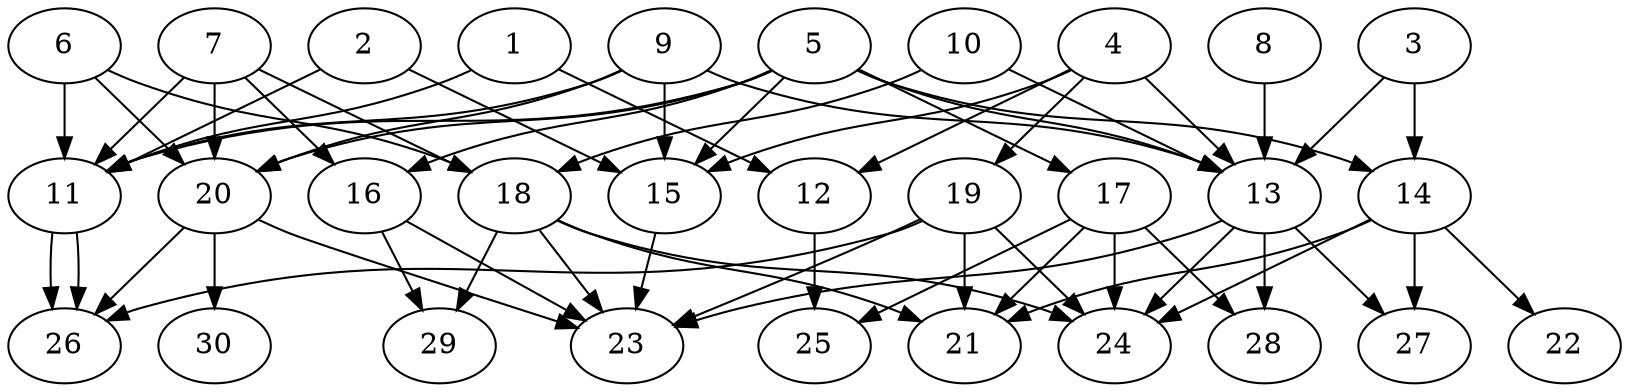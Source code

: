 // DAG automatically generated by daggen at Thu Oct  3 14:04:19 2019
// ./daggen --dot -n 30 --ccr 0.3 --fat 0.7 --regular 0.9 --density 0.6 --mindata 5242880 --maxdata 52428800 
digraph G {
  1 [size="127156907", alpha="0.06", expect_size="38147072"] 
  1 -> 11 [size ="38147072"]
  1 -> 12 [size ="38147072"]
  2 [size="36956160", alpha="0.14", expect_size="11086848"] 
  2 -> 11 [size ="11086848"]
  2 -> 15 [size ="11086848"]
  3 [size="88176640", alpha="0.14", expect_size="26452992"] 
  3 -> 13 [size ="26452992"]
  3 -> 14 [size ="26452992"]
  4 [size="39338667", alpha="0.00", expect_size="11801600"] 
  4 -> 12 [size ="11801600"]
  4 -> 13 [size ="11801600"]
  4 -> 15 [size ="11801600"]
  4 -> 19 [size ="11801600"]
  5 [size="98911573", alpha="0.09", expect_size="29673472"] 
  5 -> 11 [size ="29673472"]
  5 -> 13 [size ="29673472"]
  5 -> 14 [size ="29673472"]
  5 -> 15 [size ="29673472"]
  5 -> 16 [size ="29673472"]
  5 -> 17 [size ="29673472"]
  5 -> 20 [size ="29673472"]
  6 [size="27330560", alpha="0.05", expect_size="8199168"] 
  6 -> 11 [size ="8199168"]
  6 -> 18 [size ="8199168"]
  6 -> 20 [size ="8199168"]
  7 [size="150715733", alpha="0.05", expect_size="45214720"] 
  7 -> 11 [size ="45214720"]
  7 -> 16 [size ="45214720"]
  7 -> 18 [size ="45214720"]
  7 -> 20 [size ="45214720"]
  8 [size="34044587", alpha="0.12", expect_size="10213376"] 
  8 -> 13 [size ="10213376"]
  9 [size="61330773", alpha="0.03", expect_size="18399232"] 
  9 -> 11 [size ="18399232"]
  9 -> 13 [size ="18399232"]
  9 -> 15 [size ="18399232"]
  9 -> 20 [size ="18399232"]
  10 [size="90961920", alpha="0.19", expect_size="27288576"] 
  10 -> 13 [size ="27288576"]
  10 -> 18 [size ="27288576"]
  11 [size="29757440", alpha="0.06", expect_size="8927232"] 
  11 -> 26 [size ="8927232"]
  11 -> 26 [size ="8927232"]
  12 [size="77441707", alpha="0.17", expect_size="23232512"] 
  12 -> 25 [size ="23232512"]
  13 [size="32624640", alpha="0.10", expect_size="9787392"] 
  13 -> 23 [size ="9787392"]
  13 -> 24 [size ="9787392"]
  13 -> 27 [size ="9787392"]
  13 -> 28 [size ="9787392"]
  14 [size="139147947", alpha="0.15", expect_size="41744384"] 
  14 -> 21 [size ="41744384"]
  14 -> 22 [size ="41744384"]
  14 -> 24 [size ="41744384"]
  14 -> 27 [size ="41744384"]
  15 [size="142356480", alpha="0.16", expect_size="42706944"] 
  15 -> 23 [size ="42706944"]
  16 [size="54678187", alpha="0.02", expect_size="16403456"] 
  16 -> 23 [size ="16403456"]
  16 -> 29 [size ="16403456"]
  17 [size="97696427", alpha="0.19", expect_size="29308928"] 
  17 -> 21 [size ="29308928"]
  17 -> 24 [size ="29308928"]
  17 -> 25 [size ="29308928"]
  17 -> 28 [size ="29308928"]
  18 [size="133696853", alpha="0.06", expect_size="40109056"] 
  18 -> 21 [size ="40109056"]
  18 -> 23 [size ="40109056"]
  18 -> 24 [size ="40109056"]
  18 -> 29 [size ="40109056"]
  19 [size="67017387", alpha="0.02", expect_size="20105216"] 
  19 -> 21 [size ="20105216"]
  19 -> 23 [size ="20105216"]
  19 -> 24 [size ="20105216"]
  19 -> 26 [size ="20105216"]
  20 [size="92934827", alpha="0.08", expect_size="27880448"] 
  20 -> 23 [size ="27880448"]
  20 -> 26 [size ="27880448"]
  20 -> 30 [size ="27880448"]
  21 [size="87951360", alpha="0.08", expect_size="26385408"] 
  22 [size="135208960", alpha="0.10", expect_size="40562688"] 
  23 [size="110397440", alpha="0.02", expect_size="33119232"] 
  24 [size="31139840", alpha="0.16", expect_size="9341952"] 
  25 [size="145220267", alpha="0.00", expect_size="43566080"] 
  26 [size="110571520", alpha="0.06", expect_size="33171456"] 
  27 [size="123842560", alpha="0.09", expect_size="37152768"] 
  28 [size="113943893", alpha="0.14", expect_size="34183168"] 
  29 [size="162891093", alpha="0.04", expect_size="48867328"] 
  30 [size="21589333", alpha="0.04", expect_size="6476800"] 
}
